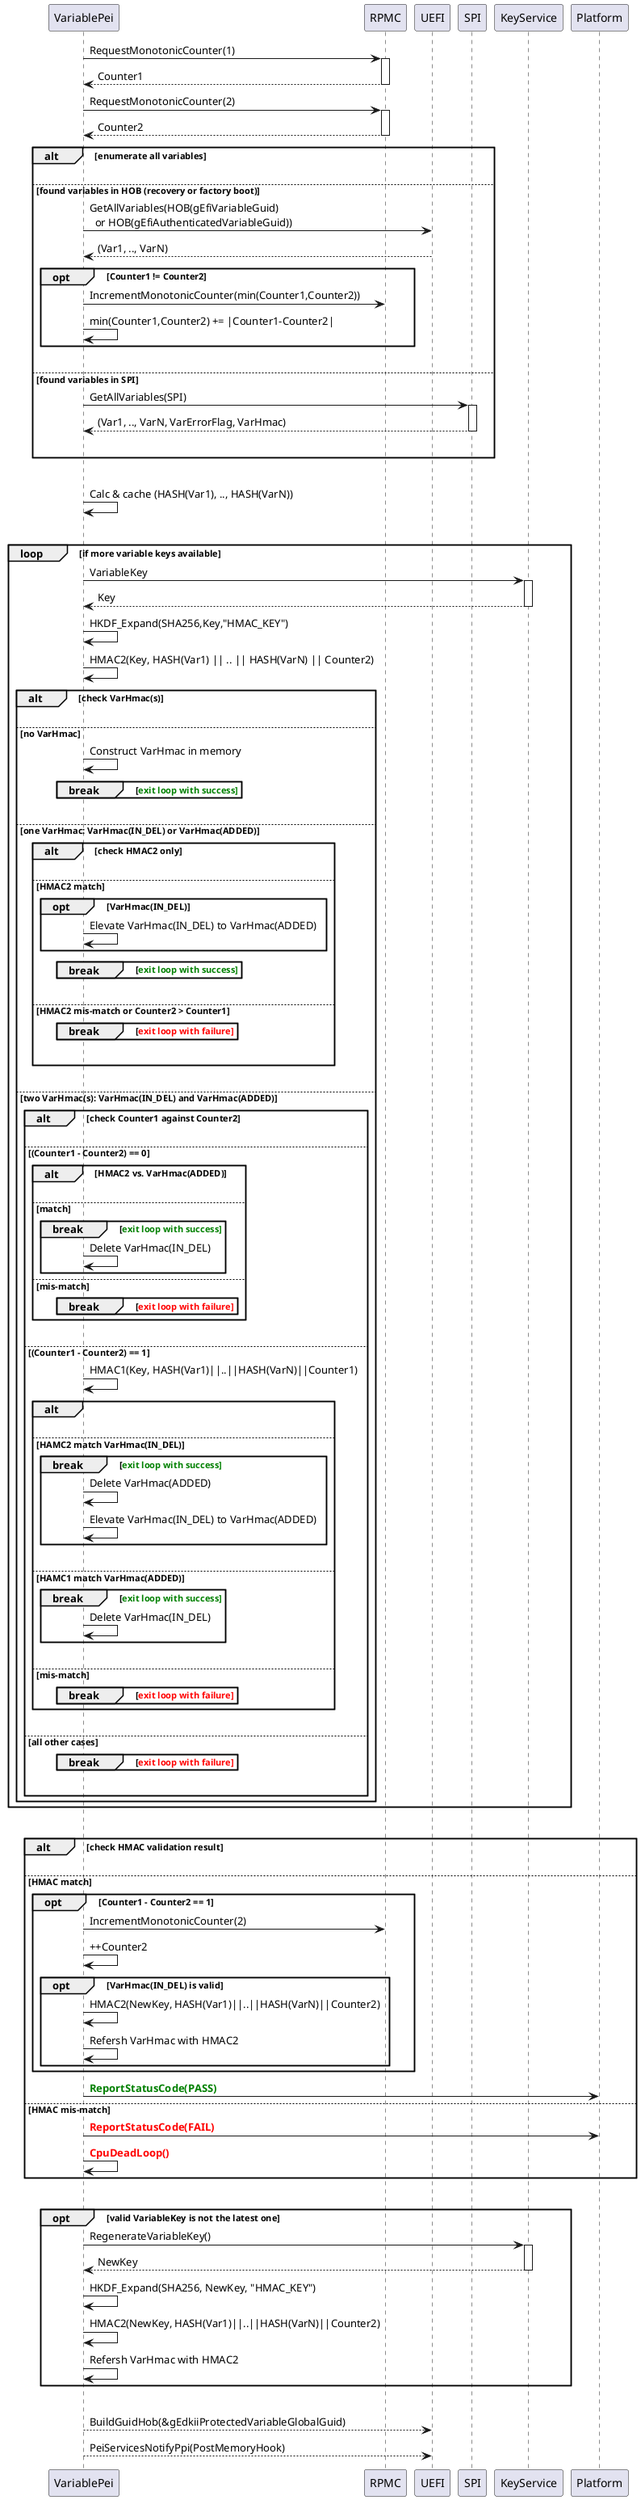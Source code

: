 ################################################################################
@startuml Protected Variable Init Sequence

  VariablePei -> RPMC ++: RequestMonotonicCounter(1)
  return Counter1

  VariablePei -> RPMC ++: RequestMonotonicCounter(2)
  return Counter2

  alt enumerate all variables
  |||
  else found variables in HOB (recovery or factory boot)
    VariablePei -> UEFI: GetAllVariables(HOB(gEfiVariableGuid)\n  or HOB(gEfiAuthenticatedVariableGuid))
    return (Var1, .., VarN)
    opt Counter1 != Counter2
      VariablePei -> RPMC: IncrementMonotonicCounter(min(Counter1,Counter2))
      VariablePei -> VariablePei: min(Counter1,Counter2) += |Counter1-Counter2|
    end
    |||
  else found variables in SPI
    VariablePei -> SPI ++ : GetAllVariables(SPI)
    return (Var1, .., VarN, VarErrorFlag, VarHmac)
    |||
  end

  |||
  VariablePei -> VariablePei: Calc & cache (HASH(Var1), .., HASH(VarN))
  |||

  loop if more variable keys available
    VariablePei -> KeyService ++ : VariableKey
    return Key

    VariablePei -> VariablePei: HKDF_Expand(SHA256,Key,"HMAC_KEY")
    VariablePei -> VariablePei: HMAC2(Key, HASH(Var1) || .. || HASH(VarN) || Counter2)

    alt check VarHmac(s)
    |||
    else no VarHmac
      VariablePei -> VariablePei: Construct VarHmac in memory
      break <font color=green>exit loop with success
      end
      |||
    else one VarHmac: VarHmac(IN_DEL) or VarHmac(ADDED)
      alt check HMAC2 only
      |||
      else HMAC2 match
        opt VarHmac(IN_DEL)
          VariablePei -> VariablePei: Elevate VarHmac(IN_DEL) to VarHmac(ADDED)
        end
        break <font color=green>exit loop with success
        end
        |||
      else HMAC2 mis-match or Counter2 > Counter1
        break <font color=red>exit loop with failure
        end
        |||
      end
      |||
    else two VarHmac(s): VarHmac(IN_DEL) and VarHmac(ADDED)
      alt check Counter1 against Counter2
        |||
      else (Counter1 - Counter2) == 0
        alt HMAC2 vs. VarHmac(ADDED)
          |||
        else match
          break <font color=green>exit loop with success
            VariablePei -> VariablePei: Delete VarHmac(IN_DEL)
          end
        else mis-match
          break <font color=red>exit loop with failure
          end
        end
        |||
      else (Counter1 - Counter2) == 1
        VariablePei -> VariablePei: HMAC1(Key, HASH(Var1)||..||HASH(VarN)||Counter1)
        alt
          |||
        else HAMC2 match VarHmac(IN_DEL)
          break <font color=green>exit loop with success
            VariablePei -> VariablePei: Delete VarHmac(ADDED)
            VariablePei -> VariablePei: Elevate VarHmac(IN_DEL) to VarHmac(ADDED)
          end
          |||
        else HAMC1 match VarHmac(ADDED)
          break <font color=green>exit loop with success
            VariablePei -> VariablePei: Delete VarHmac(IN_DEL)
          end
          |||
        else mis-match
          break <font color=red>exit loop with failure
          end
        end
        |||
      else all other cases
        break <font color=red>exit loop with failure
        end
        |||
      end
    end
  end

  |||

  alt check HMAC validation result
  |||
  else HMAC match
    opt Counter1 - Counter2 == 1
      VariablePei -> RPMC: IncrementMonotonicCounter(2)
      VariablePei -> VariablePei: ++Counter2
      opt VarHmac(IN_DEL) is valid
        VariablePei -> VariablePei: HMAC2(NewKey, HASH(Var1)||..||HASH(VarN)||Counter2)
        VariablePei -> VariablePei: Refersh VarHmac with HMAC2
      end
    end
    VariablePei -> Platform: <font color=green><b>ReportStatusCode(PASS)
  else HMAC mis-match
    VariablePei -> Platform: <font color=red><b>ReportStatusCode(FAIL)
    VariablePei -> VariablePei: <font color=red><b>CpuDeadLoop()
  end

  |||

  opt valid VariableKey is not the latest one
    VariablePei -> KeyService ++ : RegenerateVariableKey()
    return NewKey

    VariablePei -> VariablePei: HKDF_Expand(SHA256, NewKey, "HMAC_KEY")
    VariablePei -> VariablePei: HMAC2(NewKey, HASH(Var1)||..||HASH(VarN)||Counter2)
    VariablePei -> VariablePei: Refersh VarHmac with HMAC2
  end

  |||

  VariablePei --> UEFI: BuildGuidHob(&gEdkiiProtectedVariableGlobalGuid)
  VariablePei --> UEFI: PeiServicesNotifyPpi(PostMemoryHook)

@enduml


################################################################################
@startuml Protected Variable Init Flow
skinparam ConditionEndStyle hline

|VariablePei|
|#LightGray|No VarHmac|
|#AntiqueWhite|One VarHmac|
|#LightBlue|Two VarHmac|

|VariablePei|
Start

: Get RPMC Counter1;
: Get RPMC Counter2;
if (Variables in HOB?) then (yes)
  : Enumerate all variables in HOB;
  if (Counter1 == Counter2) then (no)
    :Increment Counter1 or Counter2\nto match each other;
  else (yes)
  endif
else (no)
  : Enumerate all variables on NV storage;
endif

|VariablePei|
: Re-order each variable per its name and guid;
: Calculate and cache HASH for each variable;
: Create indices to HASH value of each variable;

if (Counter1 - Counter2 == 0 ||\nCounter1 - Counter2 == 1) then (yes)

  repeat

    :Get variable RootKey;
    :Derive variable Key=\n  HKDF_Expand(SHA256, RootKey, "HMAC_KEY");
    :Calculate HMAC2=\n  HMAC(Key, HASH(Var1)||..||HASH(VarN)||Counter2);

    split
      |No VarHmac|
      :No VarHmac}
      if (Variables in HOB) then (yes)
        :HMAC match/
        :Create VarHmac with HMAC2;
      else (no)
        :HMAC mismatch/
      endif
    split again
      |One VarHmac|
      :VarHmac(ADDED) / VarHamc(IN_DEL)}
      if (VarHmac(ADDED) == HMAC2\nor\nVarHmac(IN_DEL) == HMAC2) then (true)
        :HMAC match/
        floating note left
          (A)☑ Counter1++
          (B)☐ VarHmac.old(IN_DEL)
          (C)☐ VarHmac.new(ADDED)
          (D)☐ VarNew(ADDED)
          (E)☐ Counter2++
          (F)☐ VarHmac.old(DEL)
        end note
        floating note left
          (A)☑ Counter1++
          (B)☑ VarHmac.old(IN_DEL)
          (C)☐ VarHmac.new(ADDED)
          (D)☐ VarNew(ADDED)
          (E)☐ Counter2++
          (F)☐ VarHmac.new(DEL)
        end note
        floating note left
          (A)☑ Counter1++
          (B)☑ VarHmac.old(IN_DEL)
          (C)☑ VarHmac.new(ADDED)
          (D)☑ VarNew(ADDED)
          (E)☑ Counter2++
          (F)☑ VarHmac.old(DEL)
        end note
      else (false)
        :HMAC mistmatch/
      endif
    split again
      |Two VarHmac|
      :VarHmac(ADDED) + VarHamc(IN_DEL)}
      if (Counter1 != Counter2) then (true)
        if (VarHmac(IN_DEL) == HMAC2) then (true)
          :HMAC match/
          :Delete VarHmac(ADDED);
          floating note left
            (A)☑ Counter1++
            (B)☑ VarHmac.old(IN_DEL)
            (C)☑ VarHmac.new(ADDED)
            (D)☐ VarNew(ADDED)
            (E)☐ Counter2++
            (F)☐ VarHmac.old(DEL)
          end note
        else (false)
          :HMAC1=\n  HMAC(Key, HASH(Var1)||..||HASH(VarN)||Counter1);
          if (VarHmac(ADDED) == HMAC1) then (true)
            :HMAC match/
            :Delete VarHmac(IN_DEL);
            floating note left
              (A)☑ Counter1++
              (B)☑ VarHmac.old(IN_DEL)
              (C)☑ VarHmac.new(ADDED)
              (D)☑ VarNew(ADDED)
              (E)☐ Counter2++
              (F)☐ VarHmac.old(DEL)
            end note
          else (false)
            :HMAC mismatch/
          endif
        endif
      else (false)
        if (VarHmac(ADDED) == HMAC2) then (true)
          :HMAC match/
          :Delete VarHmac(IN_DEL);
          floating note left
            (A)☑ Counter1++
            (B)☑ VarHmac.old(IN_DEL)
            (C)☑ VarHmac.new(ADDED)
            (D)☑ VarNew(ADDED)
            (E)☑ Counter2++
            (F)☐ VarHmac.old(DEL)
          end note
        else (false)
          :HMAC mismatch/
        endif
      endif
    |VariablePei|
    end split
  repeat while (HMAC mismatch and\nMore RootKeys are available?) is (yes)

else (no)
|VariablePei|
  :HMAC mismatch/
endif

|VariablePei|
if (HMAC match) then (yes)
  :ReportStatusCode(PASS);

  if (Counter2 < Counter1) then (true)
    :Increment Counter2;
  else (false)
  endif

  if (VarHmac.State == IN_DEL) then (true)
    :VarHmac.State <== ADDED;
  else (false)
  endif

  if (Key is the latest one?) then (no)
    :Regenerate variable RootKey;
    :Re-derive variable Key;
  else (yes)
    if (Counter2 is just incremented?) then (yes)
    else (no)
      stop
    endif
  endif

  :Re-calculate HMAC2;
  :Update VarHmac value with HMAC2;

else (no)
  :ReportStatusCode(FAIL);
  :CpuDeadLoop();
  end
endif

stop

@enduml

################################################################################
@startuml HMAC Algorithm Changes

digraph hmac {
    compound=true;
    rankdir="LR";
    ranksep=1;
    newrank=true;
    edge[style=dashed];
    labeljust="l";

    graph [pad=".5", nodesep="2", ranksep="1"];
    rankdir=LR;

    {
        node [style=invis];
        1->2->3->4->5 [style=invis];
    }

    subgraph cluster_var_hash {
        label = "HASH(var)";
        style="filled";
        fillcolor="LightBlue";

        node [shape=box,width=1];

        hash_01 [label="hash(var_01)"];
        hash_02 [label="hash(var_02)"];
        hash_03 [label="hash(var_03)"];
        hash_nn [label="hash(var_nn)"];

        hash_01 -> hash_02 [arrowhead=diamond];
        hash_02 -> hash_03 [arrowhead=diamond];
        hash_03 -> "...." [arrowhead=diamond];
        "...." -> hash_nn [arrowhead=diamond];
    }

    subgraph cluster_hamc_new {
        label = "HMAC(all) - new";
        style="filled";
        fillcolor="LightBlue";

        hmac_all_new [label="MetaDataHmacVar"];
    }

    var_01 -> hash_01 [style="dotted", arrowhead="vee", color="blue"];
    var_02 -> hash_02 [style="dotted", arrowhead="vee", color="blue"];
    var_03 -> hash_03 [style="dotted", arrowhead="vee", color="blue"];
    "..."  -> "...."  [style="dotted", arrowhead="vee", color="blue"];
    var_nn -> hash_nn [style="dotted", arrowhead="vee", color="blue"];

    hash_nn -> hmac_all_new [
        lhead=cluster_hamc_new,
        ltail=cluster_var_hmac
    ];

    subgraph cluster_vars_old {
        label = "Variables";
        node [width=1];

        var_01;
        var_02;
        var_03;
        "...";
        var_nn;

        var_01 -> var_02 [arrowhead=diamond];
        var_02 -> var_03 [arrowhead=diamond];
        var_03 -> "..." [arrowhead=diamond];
        "..." -> var_nn [arrowhead=diamond];
    }

    subgraph cluster_hamc_curr {
        label = "HMAC(all) - old";

        hmac_all_old [label="MetaDataHmacVar"];
    }

    var_nn -> hmac_all_old [
        lhead=cluster_hamc_curr,
        ltail=cluster_vars_old
    ];


    {rank = same; 1; var_01; hash_01;}
    {rank = same; 2; var_02; hash_02;}
    {rank = same; 3; var_03; hash_03;}
    {rank = same; 4; "..."; "....";}
    {rank = same; 5; var_nn; hash_nn;}
}

@enduml
################################################################################
